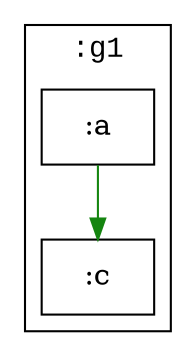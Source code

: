 digraph D {
    subgraph cluster_node1 { /* :g1 */
        label=":g1";
        shape="rectangle";
        fontname="Courier New";
        
        node2 [shape="rectangle",label=":a"]
        node3 [shape="rectangle",label=":c"]
    }
    
    node2 -> node3 [color="#158510",]
}
